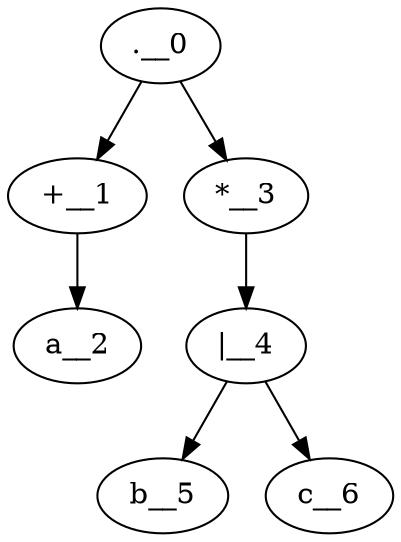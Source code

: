 digraph {
	".__0"->"+__1"
	"+__1"->"a__2"
	".__0"->"*__3"
	"*__3"->"|__4"
	"|__4"->"b__5"
	"|__4"->"c__6"
}
